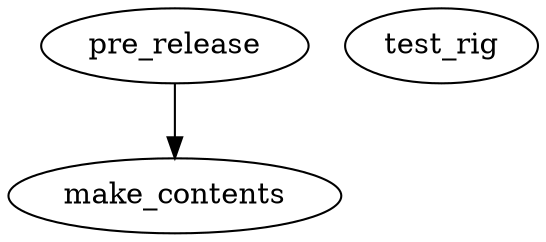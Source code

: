 /* Created by mdot for Matlab */
digraph m2html {
  pre_release -> make_contents;

  make_contents [URL="make_contents.html"];
  pre_release [URL="pre_release.html"];
  test_rig [URL="test_rig.html"];
}